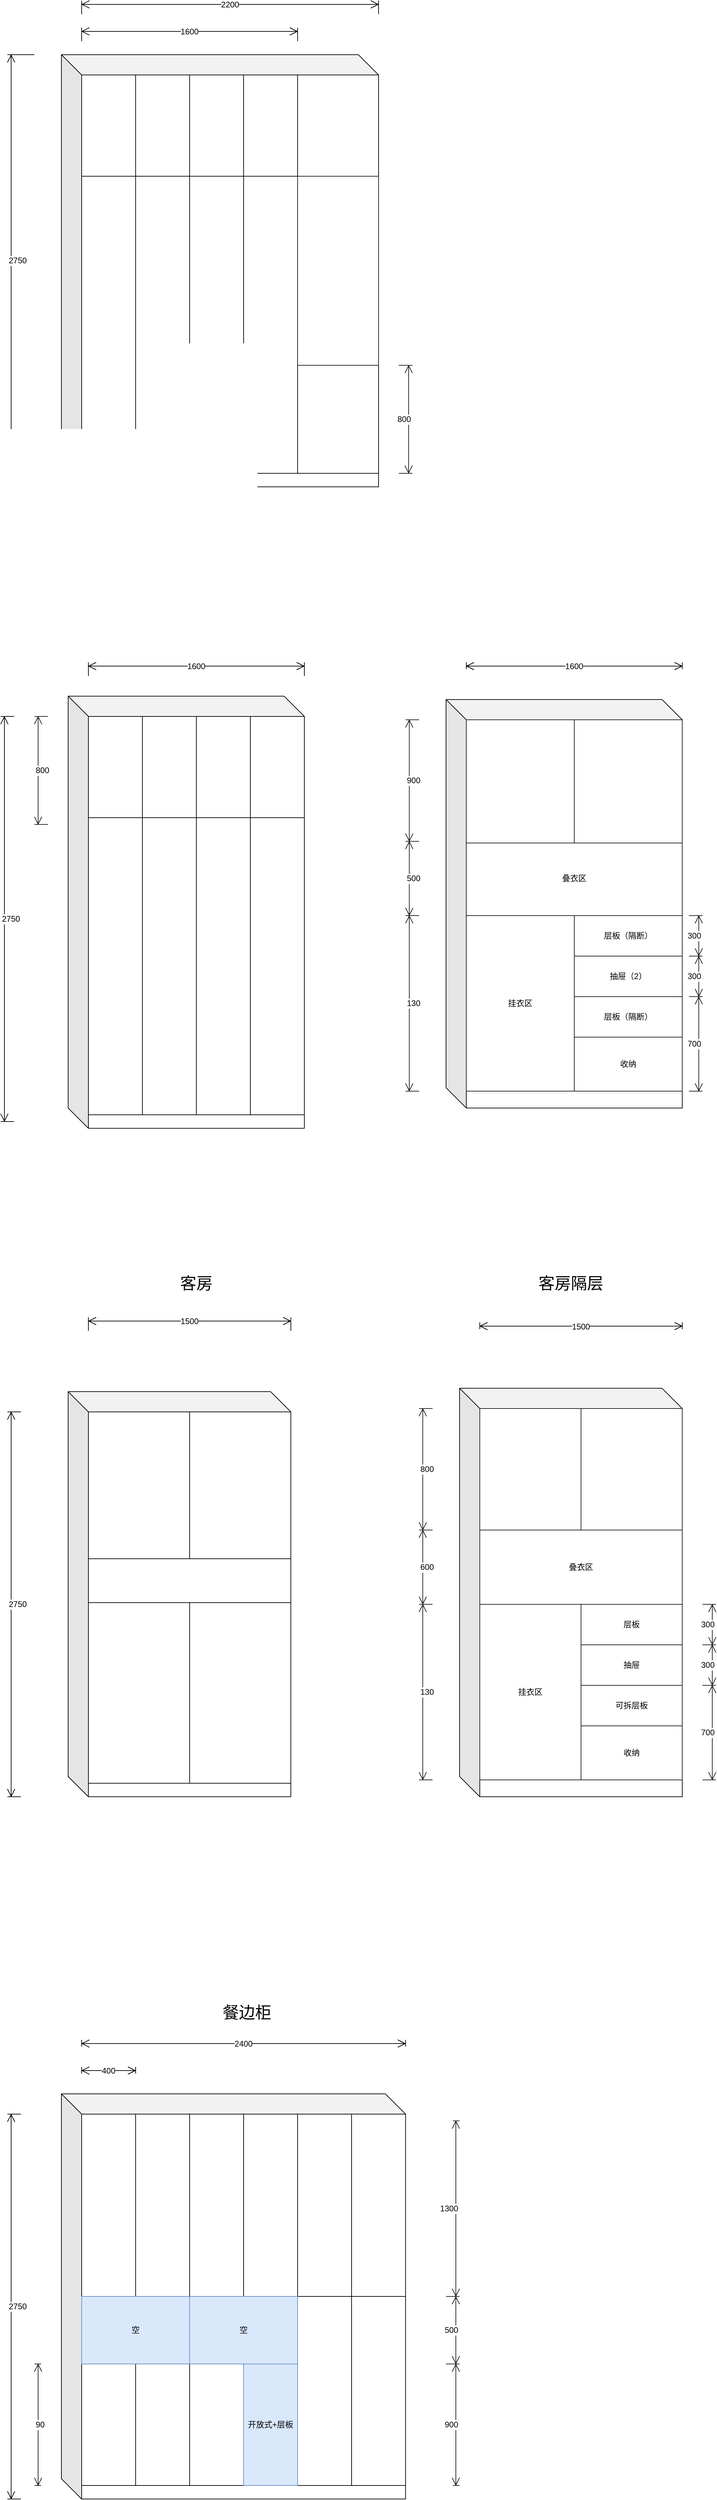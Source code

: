 <mxfile version="13.4.9" type="github">
  <diagram id="OUFotzu2nuJO9HsXuHpa" name="Page-1">
    <mxGraphModel dx="1977" dy="1125" grid="1" gridSize="10" guides="1" tooltips="1" connect="1" arrows="1" fold="1" page="1" pageScale="1" pageWidth="827" pageHeight="1169" math="0" shadow="0">
      <root>
        <mxCell id="0" />
        <mxCell id="1" parent="0" />
        <mxCell id="x0C-eYwyRsTy7gLF-6HN-1" value="" style="shape=cube;whiteSpace=wrap;html=1;boundedLbl=1;backgroundOutline=1;darkOpacity=0.05;darkOpacity2=0.1;size=30;" vertex="1" parent="1">
          <mxGeometry x="160" y="200" width="470" height="640" as="geometry" />
        </mxCell>
        <mxCell id="x0C-eYwyRsTy7gLF-6HN-5" value="" style="rounded=0;whiteSpace=wrap;html=1;" vertex="1" parent="1">
          <mxGeometry x="190" y="230" width="80" height="590" as="geometry" />
        </mxCell>
        <mxCell id="x0C-eYwyRsTy7gLF-6HN-9" value="" style="rounded=0;whiteSpace=wrap;html=1;" vertex="1" parent="1">
          <mxGeometry x="270" y="230" width="80" height="590" as="geometry" />
        </mxCell>
        <mxCell id="x0C-eYwyRsTy7gLF-6HN-10" value="" style="rounded=0;whiteSpace=wrap;html=1;" vertex="1" parent="1">
          <mxGeometry x="350" y="230" width="80" height="590" as="geometry" />
        </mxCell>
        <mxCell id="x0C-eYwyRsTy7gLF-6HN-11" value="" style="rounded=0;whiteSpace=wrap;html=1;" vertex="1" parent="1">
          <mxGeometry x="430" y="230" width="80" height="590" as="geometry" />
        </mxCell>
        <mxCell id="x0C-eYwyRsTy7gLF-6HN-12" value="" style="rounded=0;whiteSpace=wrap;html=1;" vertex="1" parent="1">
          <mxGeometry x="510" y="230" width="120" height="590" as="geometry" />
        </mxCell>
        <mxCell id="x0C-eYwyRsTy7gLF-6HN-15" value="" style="endArrow=none;html=1;" edge="1" parent="1">
          <mxGeometry width="50" height="50" relative="1" as="geometry">
            <mxPoint x="190" y="380" as="sourcePoint" />
            <mxPoint x="630" y="380" as="targetPoint" />
          </mxGeometry>
        </mxCell>
        <mxCell id="x0C-eYwyRsTy7gLF-6HN-19" value="" style="shape=cube;whiteSpace=wrap;html=1;boundedLbl=1;backgroundOutline=1;darkOpacity=0.05;darkOpacity2=0.1;size=30;" vertex="1" parent="1">
          <mxGeometry x="170" y="1150" width="350" height="640" as="geometry" />
        </mxCell>
        <mxCell id="x0C-eYwyRsTy7gLF-6HN-20" value="" style="rounded=0;whiteSpace=wrap;html=1;" vertex="1" parent="1">
          <mxGeometry x="200" y="1180" width="80" height="590" as="geometry" />
        </mxCell>
        <mxCell id="x0C-eYwyRsTy7gLF-6HN-21" value="" style="rounded=0;whiteSpace=wrap;html=1;" vertex="1" parent="1">
          <mxGeometry x="280" y="1180" width="80" height="590" as="geometry" />
        </mxCell>
        <mxCell id="x0C-eYwyRsTy7gLF-6HN-22" value="" style="rounded=0;whiteSpace=wrap;html=1;" vertex="1" parent="1">
          <mxGeometry x="360" y="1180" width="80" height="590" as="geometry" />
        </mxCell>
        <mxCell id="x0C-eYwyRsTy7gLF-6HN-23" value="" style="rounded=0;whiteSpace=wrap;html=1;" vertex="1" parent="1">
          <mxGeometry x="440" y="1180" width="80" height="590" as="geometry" />
        </mxCell>
        <mxCell id="x0C-eYwyRsTy7gLF-6HN-25" value="" style="endArrow=none;html=1;" edge="1" parent="1">
          <mxGeometry width="50" height="50" relative="1" as="geometry">
            <mxPoint x="200" y="1330" as="sourcePoint" />
            <mxPoint x="520" y="1330" as="targetPoint" />
          </mxGeometry>
        </mxCell>
        <mxCell id="x0C-eYwyRsTy7gLF-6HN-27" value="" style="shape=cube;whiteSpace=wrap;html=1;boundedLbl=1;backgroundOutline=1;darkOpacity=0.05;darkOpacity2=0.1;size=30;" vertex="1" parent="1">
          <mxGeometry x="170" y="2180" width="330" height="600" as="geometry" />
        </mxCell>
        <mxCell id="x0C-eYwyRsTy7gLF-6HN-28" value="" style="rounded=0;whiteSpace=wrap;html=1;" vertex="1" parent="1">
          <mxGeometry x="200" y="2210" width="150" height="550" as="geometry" />
        </mxCell>
        <mxCell id="x0C-eYwyRsTy7gLF-6HN-33" value="2200" style="shape=dimension;direction=west;whiteSpace=wrap;html=1;align=center;points=[];verticalAlign=top;spacingTop=-8;labelBackgroundColor=#ffffff" vertex="1" parent="1">
          <mxGeometry x="190" y="120" width="440" height="20" as="geometry" />
        </mxCell>
        <mxCell id="x0C-eYwyRsTy7gLF-6HN-34" value="2750" style="shape=dimension;direction=south;whiteSpace=wrap;html=1;align=left;points=[];verticalAlign=middle;labelBackgroundColor=#ffffff" vertex="1" parent="1">
          <mxGeometry x="80" y="200" width="40" height="610" as="geometry" />
        </mxCell>
        <mxCell id="x0C-eYwyRsTy7gLF-6HN-36" value="2750" style="shape=dimension;direction=south;whiteSpace=wrap;html=1;align=left;points=[];verticalAlign=middle;labelBackgroundColor=#ffffff" vertex="1" parent="1">
          <mxGeometry x="70" y="1180" width="20" height="600" as="geometry" />
        </mxCell>
        <mxCell id="x0C-eYwyRsTy7gLF-6HN-37" value="1600" style="shape=dimension;direction=west;whiteSpace=wrap;html=1;align=center;points=[];verticalAlign=top;spacingTop=-8;labelBackgroundColor=#ffffff" vertex="1" parent="1">
          <mxGeometry x="200" y="1100" width="320" height="20" as="geometry" />
        </mxCell>
        <mxCell id="x0C-eYwyRsTy7gLF-6HN-38" value="2750" style="shape=dimension;direction=south;whiteSpace=wrap;html=1;align=left;points=[];verticalAlign=middle;labelBackgroundColor=#ffffff" vertex="1" parent="1">
          <mxGeometry x="80" y="2210" width="20" height="570" as="geometry" />
        </mxCell>
        <mxCell id="x0C-eYwyRsTy7gLF-6HN-39" value="1500" style="shape=dimension;direction=west;whiteSpace=wrap;html=1;align=center;points=[];verticalAlign=top;spacingTop=-8;labelBackgroundColor=#ffffff" vertex="1" parent="1">
          <mxGeometry x="200" y="2070" width="300" height="20" as="geometry" />
        </mxCell>
        <mxCell id="x0C-eYwyRsTy7gLF-6HN-43" value="" style="shape=cube;whiteSpace=wrap;html=1;boundedLbl=1;backgroundOutline=1;darkOpacity=0.05;darkOpacity2=0.1;size=30;" vertex="1" parent="1">
          <mxGeometry x="160" y="3220" width="510" height="600" as="geometry" />
        </mxCell>
        <mxCell id="x0C-eYwyRsTy7gLF-6HN-51" value="2400" style="shape=dimension;direction=west;whiteSpace=wrap;html=1;align=center;points=[];verticalAlign=top;spacingTop=-8;labelBackgroundColor=#ffffff" vertex="1" parent="1">
          <mxGeometry x="190" y="3140" width="480" height="10" as="geometry" />
        </mxCell>
        <mxCell id="x0C-eYwyRsTy7gLF-6HN-52" value="2750" style="shape=dimension;direction=south;whiteSpace=wrap;html=1;align=left;points=[];verticalAlign=middle;labelBackgroundColor=#ffffff" vertex="1" parent="1">
          <mxGeometry x="80" y="3250" width="20" height="570" as="geometry" />
        </mxCell>
        <mxCell id="x0C-eYwyRsTy7gLF-6HN-54" value="1600" style="shape=dimension;direction=west;whiteSpace=wrap;html=1;align=center;points=[];verticalAlign=top;spacingTop=-8;labelBackgroundColor=#ffffff" vertex="1" parent="1">
          <mxGeometry x="190" y="160" width="320" height="20" as="geometry" />
        </mxCell>
        <mxCell id="x0C-eYwyRsTy7gLF-6HN-56" value="" style="rounded=0;whiteSpace=wrap;html=1;" vertex="1" parent="1">
          <mxGeometry x="190" y="3800" width="480" height="20" as="geometry" />
        </mxCell>
        <mxCell id="x0C-eYwyRsTy7gLF-6HN-57" value="" style="rounded=0;whiteSpace=wrap;html=1;" vertex="1" parent="1">
          <mxGeometry x="190" y="3250" width="80" height="270" as="geometry" />
        </mxCell>
        <mxCell id="x0C-eYwyRsTy7gLF-6HN-59" value="" style="rounded=0;whiteSpace=wrap;html=1;" vertex="1" parent="1">
          <mxGeometry x="190" y="3620" width="80" height="180" as="geometry" />
        </mxCell>
        <mxCell id="x0C-eYwyRsTy7gLF-6HN-60" value="" style="rounded=0;whiteSpace=wrap;html=1;" vertex="1" parent="1">
          <mxGeometry x="270" y="3620" width="80" height="180" as="geometry" />
        </mxCell>
        <mxCell id="x0C-eYwyRsTy7gLF-6HN-77" value="900" style="shape=dimension;direction=north;whiteSpace=wrap;html=1;align=right;points=[];verticalAlign=middle;labelBackgroundColor=#ffffff;strokeColor=#1A1A1A;" vertex="1" parent="1">
          <mxGeometry x="740" y="3620" width="10" height="180" as="geometry" />
        </mxCell>
        <mxCell id="x0C-eYwyRsTy7gLF-6HN-79" value="90" style="shape=dimension;direction=south;whiteSpace=wrap;html=1;align=left;points=[];verticalAlign=middle;labelBackgroundColor=#ffffff;strokeColor=#1A1A1A;" vertex="1" parent="1">
          <mxGeometry x="120" y="3620" width="10" height="180" as="geometry" />
        </mxCell>
        <mxCell id="x0C-eYwyRsTy7gLF-6HN-80" value="500" style="shape=dimension;direction=north;whiteSpace=wrap;html=1;align=right;points=[];verticalAlign=middle;labelBackgroundColor=#ffffff;strokeColor=#1A1A1A;" vertex="1" parent="1">
          <mxGeometry x="730" y="3520" width="20" height="100" as="geometry" />
        </mxCell>
        <mxCell id="x0C-eYwyRsTy7gLF-6HN-85" value="" style="rounded=0;whiteSpace=wrap;html=1;" vertex="1" parent="1">
          <mxGeometry x="270" y="3250" width="80" height="270" as="geometry" />
        </mxCell>
        <mxCell id="x0C-eYwyRsTy7gLF-6HN-86" value="" style="rounded=0;whiteSpace=wrap;html=1;fontStyle=1" vertex="1" parent="1">
          <mxGeometry x="350" y="3250" width="80" height="270" as="geometry" />
        </mxCell>
        <mxCell id="x0C-eYwyRsTy7gLF-6HN-87" value="" style="rounded=0;whiteSpace=wrap;html=1;fontStyle=1" vertex="1" parent="1">
          <mxGeometry x="430" y="3250" width="80" height="270" as="geometry" />
        </mxCell>
        <mxCell id="x0C-eYwyRsTy7gLF-6HN-88" value="" style="rounded=0;whiteSpace=wrap;html=1;fontStyle=1" vertex="1" parent="1">
          <mxGeometry x="510" y="3250" width="80" height="270" as="geometry" />
        </mxCell>
        <mxCell id="x0C-eYwyRsTy7gLF-6HN-89" value="" style="rounded=0;whiteSpace=wrap;html=1;fontStyle=1" vertex="1" parent="1">
          <mxGeometry x="590" y="3250" width="80" height="270" as="geometry" />
        </mxCell>
        <mxCell id="x0C-eYwyRsTy7gLF-6HN-90" value="" style="rounded=0;whiteSpace=wrap;html=1;fontStyle=1" vertex="1" parent="1">
          <mxGeometry x="590" y="3520" width="80" height="280" as="geometry" />
        </mxCell>
        <mxCell id="x0C-eYwyRsTy7gLF-6HN-91" value="" style="rounded=0;whiteSpace=wrap;html=1;fontStyle=1" vertex="1" parent="1">
          <mxGeometry x="510" y="3520" width="80" height="280" as="geometry" />
        </mxCell>
        <mxCell id="x0C-eYwyRsTy7gLF-6HN-92" value="" style="rounded=0;whiteSpace=wrap;html=1;" vertex="1" parent="1">
          <mxGeometry x="350" y="3620" width="80" height="180" as="geometry" />
        </mxCell>
        <mxCell id="x0C-eYwyRsTy7gLF-6HN-93" value="开放式+层板" style="rounded=0;whiteSpace=wrap;html=1;fillColor=#dae8fc;strokeColor=#6c8ebf;" vertex="1" parent="1">
          <mxGeometry x="430" y="3620" width="80" height="180" as="geometry" />
        </mxCell>
        <mxCell id="x0C-eYwyRsTy7gLF-6HN-94" value="空" style="rounded=0;whiteSpace=wrap;html=1;fillColor=#dae8fc;strokeColor=#6c8ebf;" vertex="1" parent="1">
          <mxGeometry x="190" y="3520" width="160" height="100" as="geometry" />
        </mxCell>
        <mxCell id="x0C-eYwyRsTy7gLF-6HN-95" value="空" style="rounded=0;whiteSpace=wrap;html=1;fillColor=#dae8fc;strokeColor=#6c8ebf;" vertex="1" parent="1">
          <mxGeometry x="350" y="3520" width="160" height="100" as="geometry" />
        </mxCell>
        <mxCell id="x0C-eYwyRsTy7gLF-6HN-96" value="1300" style="shape=dimension;direction=north;whiteSpace=wrap;html=1;align=right;points=[];verticalAlign=middle;labelBackgroundColor=#ffffff;strokeColor=#1A1A1A;" vertex="1" parent="1">
          <mxGeometry x="740" y="3260" width="10" height="260" as="geometry" />
        </mxCell>
        <mxCell id="x0C-eYwyRsTy7gLF-6HN-98" value="&lt;font style=&quot;font-size: 24px&quot;&gt;餐边柜&lt;/font&gt;" style="text;html=1;strokeColor=none;fillColor=none;align=center;verticalAlign=middle;whiteSpace=wrap;rounded=0;" vertex="1" parent="1">
          <mxGeometry x="370" y="3090" width="130" height="20" as="geometry" />
        </mxCell>
        <mxCell id="x0C-eYwyRsTy7gLF-6HN-101" value="400" style="shape=dimension;direction=west;whiteSpace=wrap;html=1;align=center;points=[];verticalAlign=top;spacingTop=-8;labelBackgroundColor=#ffffff" vertex="1" parent="1">
          <mxGeometry x="190" y="3180" width="80" height="10" as="geometry" />
        </mxCell>
        <mxCell id="x0C-eYwyRsTy7gLF-6HN-104" value="" style="rounded=0;whiteSpace=wrap;html=1;" vertex="1" parent="1">
          <mxGeometry x="350" y="2210" width="150" height="550" as="geometry" />
        </mxCell>
        <mxCell id="x0C-eYwyRsTy7gLF-6HN-105" value="" style="rounded=0;whiteSpace=wrap;html=1;" vertex="1" parent="1">
          <mxGeometry x="200" y="2427.5" width="300" height="65" as="geometry" />
        </mxCell>
        <mxCell id="x0C-eYwyRsTy7gLF-6HN-106" value="" style="shape=cube;whiteSpace=wrap;html=1;boundedLbl=1;backgroundOutline=1;darkOpacity=0.05;darkOpacity2=0.1;size=30;" vertex="1" parent="1">
          <mxGeometry x="750" y="2175" width="330" height="605" as="geometry" />
        </mxCell>
        <mxCell id="x0C-eYwyRsTy7gLF-6HN-110" value="" style="rounded=0;whiteSpace=wrap;html=1;strokeColor=#1A1A1A;" vertex="1" parent="1">
          <mxGeometry x="780" y="2205" width="300" height="180" as="geometry" />
        </mxCell>
        <mxCell id="x0C-eYwyRsTy7gLF-6HN-111" value="叠衣区" style="rounded=0;whiteSpace=wrap;html=1;strokeColor=#1A1A1A;" vertex="1" parent="1">
          <mxGeometry x="780" y="2385" width="300" height="110" as="geometry" />
        </mxCell>
        <mxCell id="x0C-eYwyRsTy7gLF-6HN-112" value="挂衣区" style="rounded=0;whiteSpace=wrap;html=1;strokeColor=#1A1A1A;" vertex="1" parent="1">
          <mxGeometry x="780" y="2495" width="150" height="260" as="geometry" />
        </mxCell>
        <mxCell id="x0C-eYwyRsTy7gLF-6HN-117" value="130" style="shape=dimension;direction=south;whiteSpace=wrap;html=1;align=left;points=[];verticalAlign=middle;labelBackgroundColor=#ffffff;strokeColor=#1A1A1A;" vertex="1" parent="1">
          <mxGeometry x="690" y="2495" width="20" height="260" as="geometry" />
        </mxCell>
        <mxCell id="x0C-eYwyRsTy7gLF-6HN-119" value="800" style="shape=dimension;direction=south;whiteSpace=wrap;html=1;align=left;points=[];verticalAlign=middle;labelBackgroundColor=#ffffff;strokeColor=#1A1A1A;" vertex="1" parent="1">
          <mxGeometry x="690" y="2205" width="20" height="180" as="geometry" />
        </mxCell>
        <mxCell id="x0C-eYwyRsTy7gLF-6HN-120" value="600" style="shape=dimension;direction=south;whiteSpace=wrap;html=1;align=left;points=[];verticalAlign=middle;labelBackgroundColor=#ffffff;strokeColor=#1A1A1A;" vertex="1" parent="1">
          <mxGeometry x="690" y="2385" width="20" height="110" as="geometry" />
        </mxCell>
        <mxCell id="x0C-eYwyRsTy7gLF-6HN-121" value="层板" style="rounded=0;whiteSpace=wrap;html=1;strokeColor=#1A1A1A;" vertex="1" parent="1">
          <mxGeometry x="930" y="2495" width="150" height="60" as="geometry" />
        </mxCell>
        <mxCell id="x0C-eYwyRsTy7gLF-6HN-122" value="抽屉" style="rounded=0;whiteSpace=wrap;html=1;strokeColor=#1A1A1A;" vertex="1" parent="1">
          <mxGeometry x="930" y="2555" width="150" height="60" as="geometry" />
        </mxCell>
        <mxCell id="x0C-eYwyRsTy7gLF-6HN-123" value="可拆层板" style="rounded=0;whiteSpace=wrap;html=1;strokeColor=#1A1A1A;" vertex="1" parent="1">
          <mxGeometry x="930" y="2615" width="150" height="60" as="geometry" />
        </mxCell>
        <mxCell id="x0C-eYwyRsTy7gLF-6HN-124" value="收纳" style="rounded=0;whiteSpace=wrap;html=1;strokeColor=#1A1A1A;" vertex="1" parent="1">
          <mxGeometry x="930" y="2675" width="150" height="80" as="geometry" />
        </mxCell>
        <mxCell id="x0C-eYwyRsTy7gLF-6HN-125" value="700" style="shape=dimension;direction=north;whiteSpace=wrap;html=1;align=right;points=[];verticalAlign=middle;labelBackgroundColor=#ffffff;strokeColor=#1A1A1A;" vertex="1" parent="1">
          <mxGeometry x="1110" y="2615" width="20" height="140" as="geometry" />
        </mxCell>
        <mxCell id="x0C-eYwyRsTy7gLF-6HN-126" value="300" style="shape=dimension;direction=north;whiteSpace=wrap;html=1;align=right;points=[];verticalAlign=middle;labelBackgroundColor=#ffffff;strokeColor=#1A1A1A;" vertex="1" parent="1">
          <mxGeometry x="1110" y="2555" width="20" height="60" as="geometry" />
        </mxCell>
        <mxCell id="x0C-eYwyRsTy7gLF-6HN-127" value="300" style="shape=dimension;direction=north;whiteSpace=wrap;html=1;align=right;points=[];verticalAlign=middle;labelBackgroundColor=#ffffff;strokeColor=#1A1A1A;" vertex="1" parent="1">
          <mxGeometry x="1110" y="2495" width="20" height="60" as="geometry" />
        </mxCell>
        <mxCell id="x0C-eYwyRsTy7gLF-6HN-129" value="" style="rounded=0;whiteSpace=wrap;html=1;strokeColor=#1A1A1A;" vertex="1" parent="1">
          <mxGeometry x="780" y="2205" width="150" height="180" as="geometry" />
        </mxCell>
        <mxCell id="x0C-eYwyRsTy7gLF-6HN-132" value="1500" style="shape=dimension;direction=west;whiteSpace=wrap;html=1;align=center;points=[];verticalAlign=top;spacingTop=-8;labelBackgroundColor=#ffffff" vertex="1" parent="1">
          <mxGeometry x="780" y="2077.5" width="300" height="10" as="geometry" />
        </mxCell>
        <mxCell id="x0C-eYwyRsTy7gLF-6HN-133" value="" style="shape=cube;whiteSpace=wrap;html=1;boundedLbl=1;backgroundOutline=1;darkOpacity=0.05;darkOpacity2=0.1;size=30;" vertex="1" parent="1">
          <mxGeometry x="730" y="1155" width="350" height="605" as="geometry" />
        </mxCell>
        <mxCell id="x0C-eYwyRsTy7gLF-6HN-135" value="叠衣区" style="rounded=0;whiteSpace=wrap;html=1;strokeColor=#1A1A1A;" vertex="1" parent="1">
          <mxGeometry x="760" y="1365" width="320" height="110" as="geometry" />
        </mxCell>
        <mxCell id="x0C-eYwyRsTy7gLF-6HN-136" value="挂衣区" style="rounded=0;whiteSpace=wrap;html=1;strokeColor=#1A1A1A;" vertex="1" parent="1">
          <mxGeometry x="760" y="1475" width="160" height="260" as="geometry" />
        </mxCell>
        <mxCell id="x0C-eYwyRsTy7gLF-6HN-137" value="130" style="shape=dimension;direction=south;whiteSpace=wrap;html=1;align=left;points=[];verticalAlign=middle;labelBackgroundColor=#ffffff;strokeColor=#1A1A1A;" vertex="1" parent="1">
          <mxGeometry x="670" y="1475" width="20" height="260" as="geometry" />
        </mxCell>
        <mxCell id="x0C-eYwyRsTy7gLF-6HN-138" value="900" style="shape=dimension;direction=south;whiteSpace=wrap;html=1;align=left;points=[];verticalAlign=middle;labelBackgroundColor=#ffffff;strokeColor=#1A1A1A;" vertex="1" parent="1">
          <mxGeometry x="670" y="1185" width="20" height="180" as="geometry" />
        </mxCell>
        <mxCell id="x0C-eYwyRsTy7gLF-6HN-139" value="500" style="shape=dimension;direction=south;whiteSpace=wrap;html=1;align=left;points=[];verticalAlign=middle;labelBackgroundColor=#ffffff;strokeColor=#1A1A1A;" vertex="1" parent="1">
          <mxGeometry x="670" y="1365" width="20" height="110" as="geometry" />
        </mxCell>
        <mxCell id="x0C-eYwyRsTy7gLF-6HN-140" value="层板（隔断）" style="rounded=0;whiteSpace=wrap;html=1;strokeColor=#1A1A1A;" vertex="1" parent="1">
          <mxGeometry x="920" y="1475" width="160" height="60" as="geometry" />
        </mxCell>
        <mxCell id="x0C-eYwyRsTy7gLF-6HN-141" value="抽屉（2）" style="rounded=0;whiteSpace=wrap;html=1;strokeColor=#1A1A1A;" vertex="1" parent="1">
          <mxGeometry x="920" y="1535" width="160" height="60" as="geometry" />
        </mxCell>
        <mxCell id="x0C-eYwyRsTy7gLF-6HN-142" value="层板（隔断）" style="rounded=0;whiteSpace=wrap;html=1;strokeColor=#1A1A1A;" vertex="1" parent="1">
          <mxGeometry x="920" y="1595" width="160" height="60" as="geometry" />
        </mxCell>
        <mxCell id="x0C-eYwyRsTy7gLF-6HN-143" value="收纳" style="rounded=0;whiteSpace=wrap;html=1;strokeColor=#1A1A1A;" vertex="1" parent="1">
          <mxGeometry x="920" y="1655" width="160" height="80" as="geometry" />
        </mxCell>
        <mxCell id="x0C-eYwyRsTy7gLF-6HN-144" value="700" style="shape=dimension;direction=north;whiteSpace=wrap;html=1;align=right;points=[];verticalAlign=middle;labelBackgroundColor=#ffffff;strokeColor=#1A1A1A;" vertex="1" parent="1">
          <mxGeometry x="1090" y="1595" width="20" height="140" as="geometry" />
        </mxCell>
        <mxCell id="x0C-eYwyRsTy7gLF-6HN-145" value="300" style="shape=dimension;direction=north;whiteSpace=wrap;html=1;align=right;points=[];verticalAlign=middle;labelBackgroundColor=#ffffff;strokeColor=#1A1A1A;" vertex="1" parent="1">
          <mxGeometry x="1090" y="1535" width="20" height="60" as="geometry" />
        </mxCell>
        <mxCell id="x0C-eYwyRsTy7gLF-6HN-146" value="300" style="shape=dimension;direction=north;whiteSpace=wrap;html=1;align=right;points=[];verticalAlign=middle;labelBackgroundColor=#ffffff;strokeColor=#1A1A1A;" vertex="1" parent="1">
          <mxGeometry x="1090" y="1475" width="20" height="60" as="geometry" />
        </mxCell>
        <mxCell id="x0C-eYwyRsTy7gLF-6HN-147" value="" style="rounded=0;whiteSpace=wrap;html=1;strokeColor=#1A1A1A;" vertex="1" parent="1">
          <mxGeometry x="760" y="1185" width="160" height="182.5" as="geometry" />
        </mxCell>
        <mxCell id="x0C-eYwyRsTy7gLF-6HN-148" value="1600" style="shape=dimension;direction=west;whiteSpace=wrap;html=1;align=center;points=[];verticalAlign=top;spacingTop=-8;labelBackgroundColor=#ffffff" vertex="1" parent="1">
          <mxGeometry x="760" y="1100" width="320" height="10" as="geometry" />
        </mxCell>
        <mxCell id="x0C-eYwyRsTy7gLF-6HN-149" value="" style="rounded=0;whiteSpace=wrap;html=1;strokeColor=#1A1A1A;" vertex="1" parent="1">
          <mxGeometry x="920" y="1185" width="160" height="182.5" as="geometry" />
        </mxCell>
        <mxCell id="x0C-eYwyRsTy7gLF-6HN-151" value="" style="rounded=0;whiteSpace=wrap;html=1;strokeColor=#1A1A1A;" vertex="1" parent="1">
          <mxGeometry x="510" y="380" width="120" height="280" as="geometry" />
        </mxCell>
        <mxCell id="x0C-eYwyRsTy7gLF-6HN-152" value="800" style="shape=dimension;direction=north;whiteSpace=wrap;html=1;align=right;points=[];verticalAlign=middle;labelBackgroundColor=#ffffff;strokeColor=#1A1A1A;" vertex="1" parent="1">
          <mxGeometry x="660" y="660" width="20" height="160" as="geometry" />
        </mxCell>
        <mxCell id="x0C-eYwyRsTy7gLF-6HN-153" value="&lt;span style=&quot;font-size: 24px&quot;&gt;客房&lt;/span&gt;" style="text;html=1;strokeColor=none;fillColor=none;align=center;verticalAlign=middle;whiteSpace=wrap;rounded=0;" vertex="1" parent="1">
          <mxGeometry x="295" y="2010" width="130" height="20" as="geometry" />
        </mxCell>
        <mxCell id="x0C-eYwyRsTy7gLF-6HN-154" value="&lt;span style=&quot;font-size: 24px&quot;&gt;客房隔层&lt;/span&gt;" style="text;html=1;strokeColor=none;fillColor=none;align=center;verticalAlign=middle;whiteSpace=wrap;rounded=0;" vertex="1" parent="1">
          <mxGeometry x="850" y="2010" width="130" height="20" as="geometry" />
        </mxCell>
        <mxCell id="x0C-eYwyRsTy7gLF-6HN-155" style="edgeStyle=orthogonalEdgeStyle;rounded=0;orthogonalLoop=1;jettySize=auto;html=1;exitX=0.5;exitY=1;exitDx=0;exitDy=0;" edge="1" parent="1" source="x0C-eYwyRsTy7gLF-6HN-153" target="x0C-eYwyRsTy7gLF-6HN-153">
          <mxGeometry relative="1" as="geometry" />
        </mxCell>
        <mxCell id="x0C-eYwyRsTy7gLF-6HN-157" value="800" style="shape=dimension;direction=south;whiteSpace=wrap;html=1;align=left;points=[];verticalAlign=middle;labelBackgroundColor=#ffffff;strokeColor=#1A1A1A;" vertex="1" parent="1">
          <mxGeometry x="120" y="1180" width="20" height="160" as="geometry" />
        </mxCell>
      </root>
    </mxGraphModel>
  </diagram>
</mxfile>

